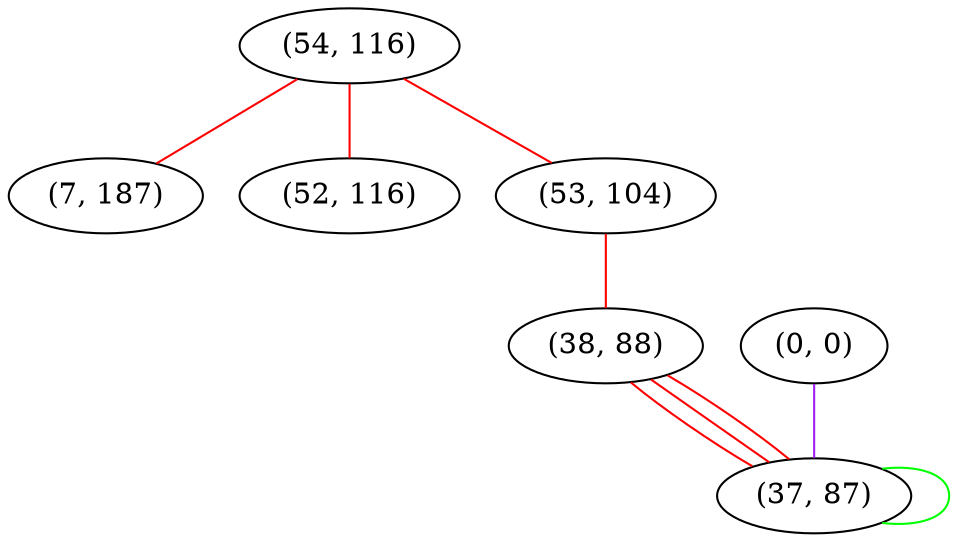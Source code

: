 graph "" {
"(54, 116)";
"(0, 0)";
"(7, 187)";
"(52, 116)";
"(53, 104)";
"(38, 88)";
"(37, 87)";
"(54, 116)" -- "(7, 187)"  [color=red, key=0, weight=1];
"(54, 116)" -- "(52, 116)"  [color=red, key=0, weight=1];
"(54, 116)" -- "(53, 104)"  [color=red, key=0, weight=1];
"(0, 0)" -- "(37, 87)"  [color=purple, key=0, weight=4];
"(53, 104)" -- "(38, 88)"  [color=red, key=0, weight=1];
"(38, 88)" -- "(37, 87)"  [color=red, key=0, weight=1];
"(38, 88)" -- "(37, 87)"  [color=red, key=1, weight=1];
"(38, 88)" -- "(37, 87)"  [color=red, key=2, weight=1];
"(37, 87)" -- "(37, 87)"  [color=green, key=0, weight=2];
}
